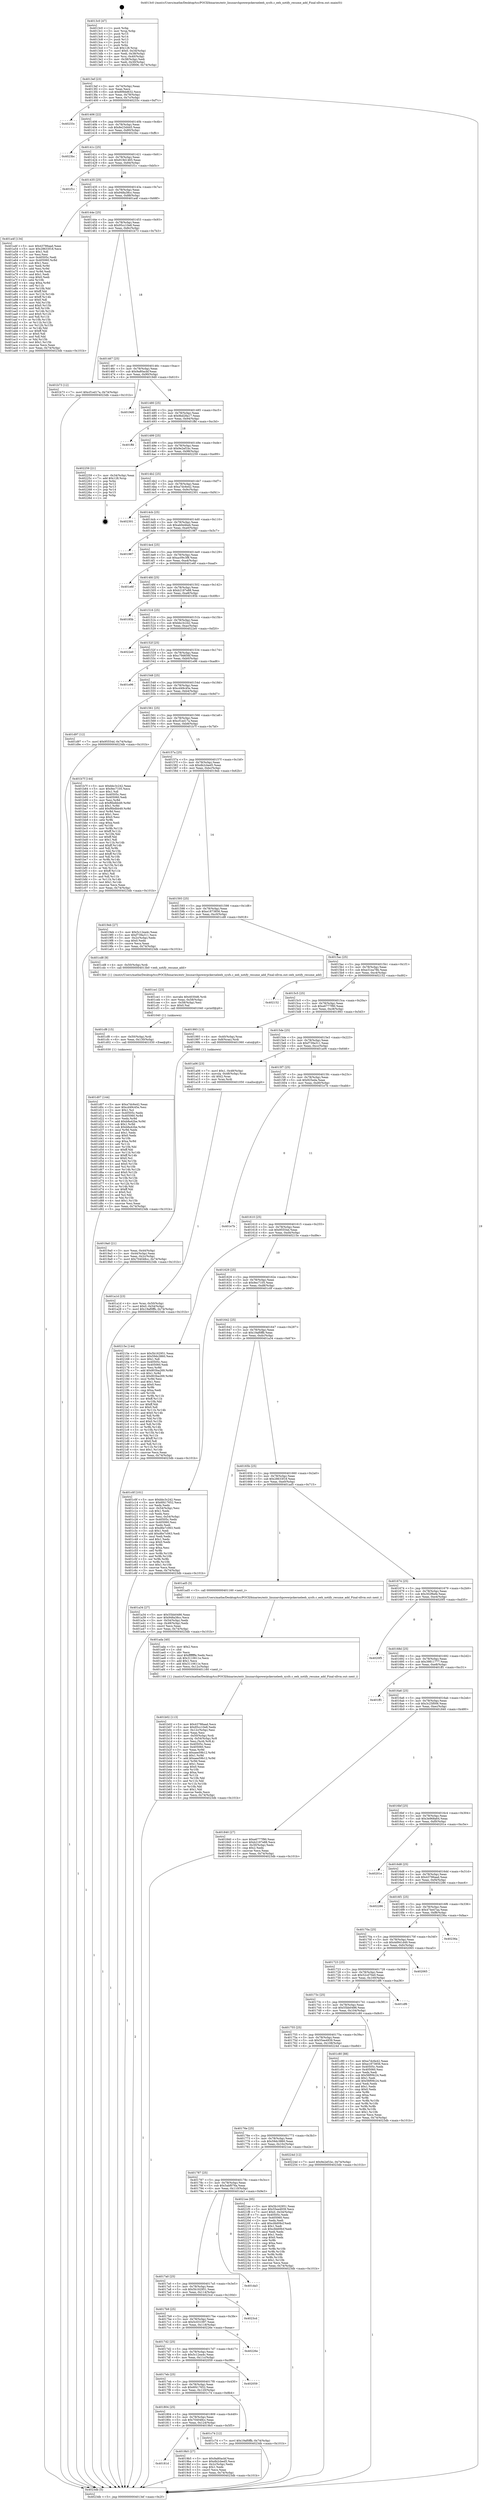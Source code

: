 digraph "0x4013c0" {
  label = "0x4013c0 (/mnt/c/Users/mathe/Desktop/tcc/POCII/binaries/extr_linuxarchpowerpckerneleeh_sysfs.c_eeh_notify_resume_add_Final-ollvm.out::main(0))"
  labelloc = "t"
  node[shape=record]

  Entry [label="",width=0.3,height=0.3,shape=circle,fillcolor=black,style=filled]
  "0x4013ef" [label="{
     0x4013ef [23]\l
     | [instrs]\l
     &nbsp;&nbsp;0x4013ef \<+3\>: mov -0x74(%rbp),%eax\l
     &nbsp;&nbsp;0x4013f2 \<+2\>: mov %eax,%ecx\l
     &nbsp;&nbsp;0x4013f4 \<+6\>: sub $0x899dd632,%ecx\l
     &nbsp;&nbsp;0x4013fa \<+3\>: mov %eax,-0x78(%rbp)\l
     &nbsp;&nbsp;0x4013fd \<+3\>: mov %ecx,-0x7c(%rbp)\l
     &nbsp;&nbsp;0x401400 \<+6\>: je 000000000040233c \<main+0xf7c\>\l
  }"]
  "0x40233c" [label="{
     0x40233c\l
  }", style=dashed]
  "0x401406" [label="{
     0x401406 [22]\l
     | [instrs]\l
     &nbsp;&nbsp;0x401406 \<+5\>: jmp 000000000040140b \<main+0x4b\>\l
     &nbsp;&nbsp;0x40140b \<+3\>: mov -0x78(%rbp),%eax\l
     &nbsp;&nbsp;0x40140e \<+5\>: sub $0x8e23d445,%eax\l
     &nbsp;&nbsp;0x401413 \<+3\>: mov %eax,-0x80(%rbp)\l
     &nbsp;&nbsp;0x401416 \<+6\>: je 00000000004023bc \<main+0xffc\>\l
  }"]
  Exit [label="",width=0.3,height=0.3,shape=circle,fillcolor=black,style=filled,peripheries=2]
  "0x4023bc" [label="{
     0x4023bc\l
  }", style=dashed]
  "0x40141c" [label="{
     0x40141c [25]\l
     | [instrs]\l
     &nbsp;&nbsp;0x40141c \<+5\>: jmp 0000000000401421 \<main+0x61\>\l
     &nbsp;&nbsp;0x401421 \<+3\>: mov -0x78(%rbp),%eax\l
     &nbsp;&nbsp;0x401424 \<+5\>: sub $0x919d1465,%eax\l
     &nbsp;&nbsp;0x401429 \<+6\>: mov %eax,-0x84(%rbp)\l
     &nbsp;&nbsp;0x40142f \<+6\>: je 0000000000401f1c \<main+0xb5c\>\l
  }"]
  "0x401d07" [label="{
     0x401d07 [144]\l
     | [instrs]\l
     &nbsp;&nbsp;0x401d07 \<+5\>: mov $0xa7dc6e42,%eax\l
     &nbsp;&nbsp;0x401d0c \<+5\>: mov $0xcd49c45e,%esi\l
     &nbsp;&nbsp;0x401d11 \<+2\>: mov $0x1,%cl\l
     &nbsp;&nbsp;0x401d13 \<+7\>: mov 0x40505c,%edx\l
     &nbsp;&nbsp;0x401d1a \<+8\>: mov 0x405060,%r8d\l
     &nbsp;&nbsp;0x401d22 \<+3\>: mov %edx,%r9d\l
     &nbsp;&nbsp;0x401d25 \<+7\>: add $0xb8a42be,%r9d\l
     &nbsp;&nbsp;0x401d2c \<+4\>: sub $0x1,%r9d\l
     &nbsp;&nbsp;0x401d30 \<+7\>: sub $0xb8a42be,%r9d\l
     &nbsp;&nbsp;0x401d37 \<+4\>: imul %r9d,%edx\l
     &nbsp;&nbsp;0x401d3b \<+3\>: and $0x1,%edx\l
     &nbsp;&nbsp;0x401d3e \<+3\>: cmp $0x0,%edx\l
     &nbsp;&nbsp;0x401d41 \<+4\>: sete %r10b\l
     &nbsp;&nbsp;0x401d45 \<+4\>: cmp $0xa,%r8d\l
     &nbsp;&nbsp;0x401d49 \<+4\>: setl %r11b\l
     &nbsp;&nbsp;0x401d4d \<+3\>: mov %r10b,%bl\l
     &nbsp;&nbsp;0x401d50 \<+3\>: xor $0xff,%bl\l
     &nbsp;&nbsp;0x401d53 \<+3\>: mov %r11b,%r14b\l
     &nbsp;&nbsp;0x401d56 \<+4\>: xor $0xff,%r14b\l
     &nbsp;&nbsp;0x401d5a \<+3\>: xor $0x0,%cl\l
     &nbsp;&nbsp;0x401d5d \<+3\>: mov %bl,%r15b\l
     &nbsp;&nbsp;0x401d60 \<+4\>: and $0x0,%r15b\l
     &nbsp;&nbsp;0x401d64 \<+3\>: and %cl,%r10b\l
     &nbsp;&nbsp;0x401d67 \<+3\>: mov %r14b,%r12b\l
     &nbsp;&nbsp;0x401d6a \<+4\>: and $0x0,%r12b\l
     &nbsp;&nbsp;0x401d6e \<+3\>: and %cl,%r11b\l
     &nbsp;&nbsp;0x401d71 \<+3\>: or %r10b,%r15b\l
     &nbsp;&nbsp;0x401d74 \<+3\>: or %r11b,%r12b\l
     &nbsp;&nbsp;0x401d77 \<+3\>: xor %r12b,%r15b\l
     &nbsp;&nbsp;0x401d7a \<+3\>: or %r14b,%bl\l
     &nbsp;&nbsp;0x401d7d \<+3\>: xor $0xff,%bl\l
     &nbsp;&nbsp;0x401d80 \<+3\>: or $0x0,%cl\l
     &nbsp;&nbsp;0x401d83 \<+2\>: and %cl,%bl\l
     &nbsp;&nbsp;0x401d85 \<+3\>: or %bl,%r15b\l
     &nbsp;&nbsp;0x401d88 \<+4\>: test $0x1,%r15b\l
     &nbsp;&nbsp;0x401d8c \<+3\>: cmovne %esi,%eax\l
     &nbsp;&nbsp;0x401d8f \<+3\>: mov %eax,-0x74(%rbp)\l
     &nbsp;&nbsp;0x401d92 \<+5\>: jmp 00000000004023db \<main+0x101b\>\l
  }"]
  "0x401f1c" [label="{
     0x401f1c\l
  }", style=dashed]
  "0x401435" [label="{
     0x401435 [25]\l
     | [instrs]\l
     &nbsp;&nbsp;0x401435 \<+5\>: jmp 000000000040143a \<main+0x7a\>\l
     &nbsp;&nbsp;0x40143a \<+3\>: mov -0x78(%rbp),%eax\l
     &nbsp;&nbsp;0x40143d \<+5\>: sub $0x948a38cc,%eax\l
     &nbsp;&nbsp;0x401442 \<+6\>: mov %eax,-0x88(%rbp)\l
     &nbsp;&nbsp;0x401448 \<+6\>: je 0000000000401a4f \<main+0x68f\>\l
  }"]
  "0x401cf8" [label="{
     0x401cf8 [15]\l
     | [instrs]\l
     &nbsp;&nbsp;0x401cf8 \<+4\>: mov -0x50(%rbp),%rdi\l
     &nbsp;&nbsp;0x401cfc \<+6\>: mov %eax,-0x130(%rbp)\l
     &nbsp;&nbsp;0x401d02 \<+5\>: call 0000000000401030 \<free@plt\>\l
     | [calls]\l
     &nbsp;&nbsp;0x401030 \{1\} (unknown)\l
  }"]
  "0x401a4f" [label="{
     0x401a4f [134]\l
     | [instrs]\l
     &nbsp;&nbsp;0x401a4f \<+5\>: mov $0x43786aad,%eax\l
     &nbsp;&nbsp;0x401a54 \<+5\>: mov $0x28633f18,%ecx\l
     &nbsp;&nbsp;0x401a59 \<+2\>: mov $0x1,%dl\l
     &nbsp;&nbsp;0x401a5b \<+2\>: xor %esi,%esi\l
     &nbsp;&nbsp;0x401a5d \<+7\>: mov 0x40505c,%edi\l
     &nbsp;&nbsp;0x401a64 \<+8\>: mov 0x405060,%r8d\l
     &nbsp;&nbsp;0x401a6c \<+3\>: sub $0x1,%esi\l
     &nbsp;&nbsp;0x401a6f \<+3\>: mov %edi,%r9d\l
     &nbsp;&nbsp;0x401a72 \<+3\>: add %esi,%r9d\l
     &nbsp;&nbsp;0x401a75 \<+4\>: imul %r9d,%edi\l
     &nbsp;&nbsp;0x401a79 \<+3\>: and $0x1,%edi\l
     &nbsp;&nbsp;0x401a7c \<+3\>: cmp $0x0,%edi\l
     &nbsp;&nbsp;0x401a7f \<+4\>: sete %r10b\l
     &nbsp;&nbsp;0x401a83 \<+4\>: cmp $0xa,%r8d\l
     &nbsp;&nbsp;0x401a87 \<+4\>: setl %r11b\l
     &nbsp;&nbsp;0x401a8b \<+3\>: mov %r10b,%bl\l
     &nbsp;&nbsp;0x401a8e \<+3\>: xor $0xff,%bl\l
     &nbsp;&nbsp;0x401a91 \<+3\>: mov %r11b,%r14b\l
     &nbsp;&nbsp;0x401a94 \<+4\>: xor $0xff,%r14b\l
     &nbsp;&nbsp;0x401a98 \<+3\>: xor $0x0,%dl\l
     &nbsp;&nbsp;0x401a9b \<+3\>: mov %bl,%r15b\l
     &nbsp;&nbsp;0x401a9e \<+4\>: and $0x0,%r15b\l
     &nbsp;&nbsp;0x401aa2 \<+3\>: and %dl,%r10b\l
     &nbsp;&nbsp;0x401aa5 \<+3\>: mov %r14b,%r12b\l
     &nbsp;&nbsp;0x401aa8 \<+4\>: and $0x0,%r12b\l
     &nbsp;&nbsp;0x401aac \<+3\>: and %dl,%r11b\l
     &nbsp;&nbsp;0x401aaf \<+3\>: or %r10b,%r15b\l
     &nbsp;&nbsp;0x401ab2 \<+3\>: or %r11b,%r12b\l
     &nbsp;&nbsp;0x401ab5 \<+3\>: xor %r12b,%r15b\l
     &nbsp;&nbsp;0x401ab8 \<+3\>: or %r14b,%bl\l
     &nbsp;&nbsp;0x401abb \<+3\>: xor $0xff,%bl\l
     &nbsp;&nbsp;0x401abe \<+3\>: or $0x0,%dl\l
     &nbsp;&nbsp;0x401ac1 \<+2\>: and %dl,%bl\l
     &nbsp;&nbsp;0x401ac3 \<+3\>: or %bl,%r15b\l
     &nbsp;&nbsp;0x401ac6 \<+4\>: test $0x1,%r15b\l
     &nbsp;&nbsp;0x401aca \<+3\>: cmovne %ecx,%eax\l
     &nbsp;&nbsp;0x401acd \<+3\>: mov %eax,-0x74(%rbp)\l
     &nbsp;&nbsp;0x401ad0 \<+5\>: jmp 00000000004023db \<main+0x101b\>\l
  }"]
  "0x40144e" [label="{
     0x40144e [25]\l
     | [instrs]\l
     &nbsp;&nbsp;0x40144e \<+5\>: jmp 0000000000401453 \<main+0x93\>\l
     &nbsp;&nbsp;0x401453 \<+3\>: mov -0x78(%rbp),%eax\l
     &nbsp;&nbsp;0x401456 \<+5\>: sub $0x95cc10e8,%eax\l
     &nbsp;&nbsp;0x40145b \<+6\>: mov %eax,-0x8c(%rbp)\l
     &nbsp;&nbsp;0x401461 \<+6\>: je 0000000000401b73 \<main+0x7b3\>\l
  }"]
  "0x401ce1" [label="{
     0x401ce1 [23]\l
     | [instrs]\l
     &nbsp;&nbsp;0x401ce1 \<+10\>: movabs $0x4030d6,%rdi\l
     &nbsp;&nbsp;0x401ceb \<+3\>: mov %eax,-0x58(%rbp)\l
     &nbsp;&nbsp;0x401cee \<+3\>: mov -0x58(%rbp),%esi\l
     &nbsp;&nbsp;0x401cf1 \<+2\>: mov $0x0,%al\l
     &nbsp;&nbsp;0x401cf3 \<+5\>: call 0000000000401040 \<printf@plt\>\l
     | [calls]\l
     &nbsp;&nbsp;0x401040 \{1\} (unknown)\l
  }"]
  "0x401b73" [label="{
     0x401b73 [12]\l
     | [instrs]\l
     &nbsp;&nbsp;0x401b73 \<+7\>: movl $0xcf1ed17a,-0x74(%rbp)\l
     &nbsp;&nbsp;0x401b7a \<+5\>: jmp 00000000004023db \<main+0x101b\>\l
  }"]
  "0x401467" [label="{
     0x401467 [25]\l
     | [instrs]\l
     &nbsp;&nbsp;0x401467 \<+5\>: jmp 000000000040146c \<main+0xac\>\l
     &nbsp;&nbsp;0x40146c \<+3\>: mov -0x78(%rbp),%eax\l
     &nbsp;&nbsp;0x40146f \<+5\>: sub $0x9a80acbf,%eax\l
     &nbsp;&nbsp;0x401474 \<+6\>: mov %eax,-0x90(%rbp)\l
     &nbsp;&nbsp;0x40147a \<+6\>: je 00000000004019d0 \<main+0x610\>\l
  }"]
  "0x401b02" [label="{
     0x401b02 [113]\l
     | [instrs]\l
     &nbsp;&nbsp;0x401b02 \<+5\>: mov $0x43786aad,%ecx\l
     &nbsp;&nbsp;0x401b07 \<+5\>: mov $0x95cc10e8,%edx\l
     &nbsp;&nbsp;0x401b0c \<+6\>: mov -0x12c(%rbp),%esi\l
     &nbsp;&nbsp;0x401b12 \<+3\>: imul %eax,%esi\l
     &nbsp;&nbsp;0x401b15 \<+4\>: mov -0x50(%rbp),%rdi\l
     &nbsp;&nbsp;0x401b19 \<+4\>: movslq -0x54(%rbp),%r8\l
     &nbsp;&nbsp;0x401b1d \<+4\>: mov %esi,(%rdi,%r8,4)\l
     &nbsp;&nbsp;0x401b21 \<+7\>: mov 0x40505c,%eax\l
     &nbsp;&nbsp;0x401b28 \<+7\>: mov 0x405060,%esi\l
     &nbsp;&nbsp;0x401b2f \<+3\>: mov %eax,%r9d\l
     &nbsp;&nbsp;0x401b32 \<+7\>: sub $0xaee59b12,%r9d\l
     &nbsp;&nbsp;0x401b39 \<+4\>: sub $0x1,%r9d\l
     &nbsp;&nbsp;0x401b3d \<+7\>: add $0xaee59b12,%r9d\l
     &nbsp;&nbsp;0x401b44 \<+4\>: imul %r9d,%eax\l
     &nbsp;&nbsp;0x401b48 \<+3\>: and $0x1,%eax\l
     &nbsp;&nbsp;0x401b4b \<+3\>: cmp $0x0,%eax\l
     &nbsp;&nbsp;0x401b4e \<+4\>: sete %r10b\l
     &nbsp;&nbsp;0x401b52 \<+3\>: cmp $0xa,%esi\l
     &nbsp;&nbsp;0x401b55 \<+4\>: setl %r11b\l
     &nbsp;&nbsp;0x401b59 \<+3\>: mov %r10b,%bl\l
     &nbsp;&nbsp;0x401b5c \<+3\>: and %r11b,%bl\l
     &nbsp;&nbsp;0x401b5f \<+3\>: xor %r11b,%r10b\l
     &nbsp;&nbsp;0x401b62 \<+3\>: or %r10b,%bl\l
     &nbsp;&nbsp;0x401b65 \<+3\>: test $0x1,%bl\l
     &nbsp;&nbsp;0x401b68 \<+3\>: cmovne %edx,%ecx\l
     &nbsp;&nbsp;0x401b6b \<+3\>: mov %ecx,-0x74(%rbp)\l
     &nbsp;&nbsp;0x401b6e \<+5\>: jmp 00000000004023db \<main+0x101b\>\l
  }"]
  "0x4019d0" [label="{
     0x4019d0\l
  }", style=dashed]
  "0x401480" [label="{
     0x401480 [25]\l
     | [instrs]\l
     &nbsp;&nbsp;0x401480 \<+5\>: jmp 0000000000401485 \<main+0xc5\>\l
     &nbsp;&nbsp;0x401485 \<+3\>: mov -0x78(%rbp),%eax\l
     &nbsp;&nbsp;0x401488 \<+5\>: sub $0x9bd28a17,%eax\l
     &nbsp;&nbsp;0x40148d \<+6\>: mov %eax,-0x94(%rbp)\l
     &nbsp;&nbsp;0x401493 \<+6\>: je 0000000000401ffd \<main+0xc3d\>\l
  }"]
  "0x401ada" [label="{
     0x401ada [40]\l
     | [instrs]\l
     &nbsp;&nbsp;0x401ada \<+5\>: mov $0x2,%ecx\l
     &nbsp;&nbsp;0x401adf \<+1\>: cltd\l
     &nbsp;&nbsp;0x401ae0 \<+2\>: idiv %ecx\l
     &nbsp;&nbsp;0x401ae2 \<+6\>: imul $0xfffffffe,%edx,%ecx\l
     &nbsp;&nbsp;0x401ae8 \<+6\>: sub $0x3110611e,%ecx\l
     &nbsp;&nbsp;0x401aee \<+3\>: add $0x1,%ecx\l
     &nbsp;&nbsp;0x401af1 \<+6\>: add $0x3110611e,%ecx\l
     &nbsp;&nbsp;0x401af7 \<+6\>: mov %ecx,-0x12c(%rbp)\l
     &nbsp;&nbsp;0x401afd \<+5\>: call 0000000000401160 \<next_i\>\l
     | [calls]\l
     &nbsp;&nbsp;0x401160 \{1\} (/mnt/c/Users/mathe/Desktop/tcc/POCII/binaries/extr_linuxarchpowerpckerneleeh_sysfs.c_eeh_notify_resume_add_Final-ollvm.out::next_i)\l
  }"]
  "0x401ffd" [label="{
     0x401ffd\l
  }", style=dashed]
  "0x401499" [label="{
     0x401499 [25]\l
     | [instrs]\l
     &nbsp;&nbsp;0x401499 \<+5\>: jmp 000000000040149e \<main+0xde\>\l
     &nbsp;&nbsp;0x40149e \<+3\>: mov -0x78(%rbp),%eax\l
     &nbsp;&nbsp;0x4014a1 \<+5\>: sub $0x9e2ef1bc,%eax\l
     &nbsp;&nbsp;0x4014a6 \<+6\>: mov %eax,-0x98(%rbp)\l
     &nbsp;&nbsp;0x4014ac \<+6\>: je 0000000000402259 \<main+0xe99\>\l
  }"]
  "0x401a1d" [label="{
     0x401a1d [23]\l
     | [instrs]\l
     &nbsp;&nbsp;0x401a1d \<+4\>: mov %rax,-0x50(%rbp)\l
     &nbsp;&nbsp;0x401a21 \<+7\>: movl $0x0,-0x54(%rbp)\l
     &nbsp;&nbsp;0x401a28 \<+7\>: movl $0x19af0ffb,-0x74(%rbp)\l
     &nbsp;&nbsp;0x401a2f \<+5\>: jmp 00000000004023db \<main+0x101b\>\l
  }"]
  "0x402259" [label="{
     0x402259 [21]\l
     | [instrs]\l
     &nbsp;&nbsp;0x402259 \<+3\>: mov -0x34(%rbp),%eax\l
     &nbsp;&nbsp;0x40225c \<+7\>: add $0x128,%rsp\l
     &nbsp;&nbsp;0x402263 \<+1\>: pop %rbx\l
     &nbsp;&nbsp;0x402264 \<+2\>: pop %r12\l
     &nbsp;&nbsp;0x402266 \<+2\>: pop %r13\l
     &nbsp;&nbsp;0x402268 \<+2\>: pop %r14\l
     &nbsp;&nbsp;0x40226a \<+2\>: pop %r15\l
     &nbsp;&nbsp;0x40226c \<+1\>: pop %rbp\l
     &nbsp;&nbsp;0x40226d \<+1\>: ret\l
  }"]
  "0x4014b2" [label="{
     0x4014b2 [25]\l
     | [instrs]\l
     &nbsp;&nbsp;0x4014b2 \<+5\>: jmp 00000000004014b7 \<main+0xf7\>\l
     &nbsp;&nbsp;0x4014b7 \<+3\>: mov -0x78(%rbp),%eax\l
     &nbsp;&nbsp;0x4014ba \<+5\>: sub $0xa7dc6e42,%eax\l
     &nbsp;&nbsp;0x4014bf \<+6\>: mov %eax,-0x9c(%rbp)\l
     &nbsp;&nbsp;0x4014c5 \<+6\>: je 0000000000402301 \<main+0xf41\>\l
  }"]
  "0x40181d" [label="{
     0x40181d\l
  }", style=dashed]
  "0x402301" [label="{
     0x402301\l
  }", style=dashed]
  "0x4014cb" [label="{
     0x4014cb [25]\l
     | [instrs]\l
     &nbsp;&nbsp;0x4014cb \<+5\>: jmp 00000000004014d0 \<main+0x110\>\l
     &nbsp;&nbsp;0x4014d0 \<+3\>: mov -0x78(%rbp),%eax\l
     &nbsp;&nbsp;0x4014d3 \<+5\>: sub $0xab0e4beb,%eax\l
     &nbsp;&nbsp;0x4014d8 \<+6\>: mov %eax,-0xa0(%rbp)\l
     &nbsp;&nbsp;0x4014de \<+6\>: je 0000000000401987 \<main+0x5c7\>\l
  }"]
  "0x4019b5" [label="{
     0x4019b5 [27]\l
     | [instrs]\l
     &nbsp;&nbsp;0x4019b5 \<+5\>: mov $0x9a80acbf,%eax\l
     &nbsp;&nbsp;0x4019ba \<+5\>: mov $0xdb2cbed5,%ecx\l
     &nbsp;&nbsp;0x4019bf \<+3\>: mov -0x2c(%rbp),%edx\l
     &nbsp;&nbsp;0x4019c2 \<+3\>: cmp $0x1,%edx\l
     &nbsp;&nbsp;0x4019c5 \<+3\>: cmovl %ecx,%eax\l
     &nbsp;&nbsp;0x4019c8 \<+3\>: mov %eax,-0x74(%rbp)\l
     &nbsp;&nbsp;0x4019cb \<+5\>: jmp 00000000004023db \<main+0x101b\>\l
  }"]
  "0x401987" [label="{
     0x401987\l
  }", style=dashed]
  "0x4014e4" [label="{
     0x4014e4 [25]\l
     | [instrs]\l
     &nbsp;&nbsp;0x4014e4 \<+5\>: jmp 00000000004014e9 \<main+0x129\>\l
     &nbsp;&nbsp;0x4014e9 \<+3\>: mov -0x78(%rbp),%eax\l
     &nbsp;&nbsp;0x4014ec \<+5\>: sub $0xac09c3f8,%eax\l
     &nbsp;&nbsp;0x4014f1 \<+6\>: mov %eax,-0xa4(%rbp)\l
     &nbsp;&nbsp;0x4014f7 \<+6\>: je 0000000000401e6f \<main+0xaaf\>\l
  }"]
  "0x401804" [label="{
     0x401804 [25]\l
     | [instrs]\l
     &nbsp;&nbsp;0x401804 \<+5\>: jmp 0000000000401809 \<main+0x449\>\l
     &nbsp;&nbsp;0x401809 \<+3\>: mov -0x78(%rbp),%eax\l
     &nbsp;&nbsp;0x40180c \<+5\>: sub $0x704048cc,%eax\l
     &nbsp;&nbsp;0x401811 \<+6\>: mov %eax,-0x124(%rbp)\l
     &nbsp;&nbsp;0x401817 \<+6\>: je 00000000004019b5 \<main+0x5f5\>\l
  }"]
  "0x401e6f" [label="{
     0x401e6f\l
  }", style=dashed]
  "0x4014fd" [label="{
     0x4014fd [25]\l
     | [instrs]\l
     &nbsp;&nbsp;0x4014fd \<+5\>: jmp 0000000000401502 \<main+0x142\>\l
     &nbsp;&nbsp;0x401502 \<+3\>: mov -0x78(%rbp),%eax\l
     &nbsp;&nbsp;0x401505 \<+5\>: sub $0xb2187e88,%eax\l
     &nbsp;&nbsp;0x40150a \<+6\>: mov %eax,-0xa8(%rbp)\l
     &nbsp;&nbsp;0x401510 \<+6\>: je 000000000040185b \<main+0x49b\>\l
  }"]
  "0x401c74" [label="{
     0x401c74 [12]\l
     | [instrs]\l
     &nbsp;&nbsp;0x401c74 \<+7\>: movl $0x19af0ffb,-0x74(%rbp)\l
     &nbsp;&nbsp;0x401c7b \<+5\>: jmp 00000000004023db \<main+0x101b\>\l
  }"]
  "0x40185b" [label="{
     0x40185b\l
  }", style=dashed]
  "0x401516" [label="{
     0x401516 [25]\l
     | [instrs]\l
     &nbsp;&nbsp;0x401516 \<+5\>: jmp 000000000040151b \<main+0x15b\>\l
     &nbsp;&nbsp;0x40151b \<+3\>: mov -0x78(%rbp),%eax\l
     &nbsp;&nbsp;0x40151e \<+5\>: sub $0xbbc3c242,%eax\l
     &nbsp;&nbsp;0x401523 \<+6\>: mov %eax,-0xac(%rbp)\l
     &nbsp;&nbsp;0x401529 \<+6\>: je 00000000004022e0 \<main+0xf20\>\l
  }"]
  "0x4017eb" [label="{
     0x4017eb [25]\l
     | [instrs]\l
     &nbsp;&nbsp;0x4017eb \<+5\>: jmp 00000000004017f0 \<main+0x430\>\l
     &nbsp;&nbsp;0x4017f0 \<+3\>: mov -0x78(%rbp),%eax\l
     &nbsp;&nbsp;0x4017f3 \<+5\>: sub $0x6f417652,%eax\l
     &nbsp;&nbsp;0x4017f8 \<+6\>: mov %eax,-0x120(%rbp)\l
     &nbsp;&nbsp;0x4017fe \<+6\>: je 0000000000401c74 \<main+0x8b4\>\l
  }"]
  "0x4022e0" [label="{
     0x4022e0\l
  }", style=dashed]
  "0x40152f" [label="{
     0x40152f [25]\l
     | [instrs]\l
     &nbsp;&nbsp;0x40152f \<+5\>: jmp 0000000000401534 \<main+0x174\>\l
     &nbsp;&nbsp;0x401534 \<+3\>: mov -0x78(%rbp),%eax\l
     &nbsp;&nbsp;0x401537 \<+5\>: sub $0xc79d656f,%eax\l
     &nbsp;&nbsp;0x40153c \<+6\>: mov %eax,-0xb0(%rbp)\l
     &nbsp;&nbsp;0x401542 \<+6\>: je 0000000000401e96 \<main+0xad6\>\l
  }"]
  "0x402059" [label="{
     0x402059\l
  }", style=dashed]
  "0x401e96" [label="{
     0x401e96\l
  }", style=dashed]
  "0x401548" [label="{
     0x401548 [25]\l
     | [instrs]\l
     &nbsp;&nbsp;0x401548 \<+5\>: jmp 000000000040154d \<main+0x18d\>\l
     &nbsp;&nbsp;0x40154d \<+3\>: mov -0x78(%rbp),%eax\l
     &nbsp;&nbsp;0x401550 \<+5\>: sub $0xcd49c45e,%eax\l
     &nbsp;&nbsp;0x401555 \<+6\>: mov %eax,-0xb4(%rbp)\l
     &nbsp;&nbsp;0x40155b \<+6\>: je 0000000000401d97 \<main+0x9d7\>\l
  }"]
  "0x4017d2" [label="{
     0x4017d2 [25]\l
     | [instrs]\l
     &nbsp;&nbsp;0x4017d2 \<+5\>: jmp 00000000004017d7 \<main+0x417\>\l
     &nbsp;&nbsp;0x4017d7 \<+3\>: mov -0x78(%rbp),%eax\l
     &nbsp;&nbsp;0x4017da \<+5\>: sub $0x5c12ea4c,%eax\l
     &nbsp;&nbsp;0x4017df \<+6\>: mov %eax,-0x11c(%rbp)\l
     &nbsp;&nbsp;0x4017e5 \<+6\>: je 0000000000402059 \<main+0xc99\>\l
  }"]
  "0x401d97" [label="{
     0x401d97 [12]\l
     | [instrs]\l
     &nbsp;&nbsp;0x401d97 \<+7\>: movl $0x95554d,-0x74(%rbp)\l
     &nbsp;&nbsp;0x401d9e \<+5\>: jmp 00000000004023db \<main+0x101b\>\l
  }"]
  "0x401561" [label="{
     0x401561 [25]\l
     | [instrs]\l
     &nbsp;&nbsp;0x401561 \<+5\>: jmp 0000000000401566 \<main+0x1a6\>\l
     &nbsp;&nbsp;0x401566 \<+3\>: mov -0x78(%rbp),%eax\l
     &nbsp;&nbsp;0x401569 \<+5\>: sub $0xcf1ed17a,%eax\l
     &nbsp;&nbsp;0x40156e \<+6\>: mov %eax,-0xb8(%rbp)\l
     &nbsp;&nbsp;0x401574 \<+6\>: je 0000000000401b7f \<main+0x7bf\>\l
  }"]
  "0x40226e" [label="{
     0x40226e\l
  }", style=dashed]
  "0x401b7f" [label="{
     0x401b7f [144]\l
     | [instrs]\l
     &nbsp;&nbsp;0x401b7f \<+5\>: mov $0xbbc3c242,%eax\l
     &nbsp;&nbsp;0x401b84 \<+5\>: mov $0x9ec7105,%ecx\l
     &nbsp;&nbsp;0x401b89 \<+2\>: mov $0x1,%dl\l
     &nbsp;&nbsp;0x401b8b \<+7\>: mov 0x40505c,%esi\l
     &nbsp;&nbsp;0x401b92 \<+7\>: mov 0x405060,%edi\l
     &nbsp;&nbsp;0x401b99 \<+3\>: mov %esi,%r8d\l
     &nbsp;&nbsp;0x401b9c \<+7\>: sub $0xf6bdbb49,%r8d\l
     &nbsp;&nbsp;0x401ba3 \<+4\>: sub $0x1,%r8d\l
     &nbsp;&nbsp;0x401ba7 \<+7\>: add $0xf6bdbb49,%r8d\l
     &nbsp;&nbsp;0x401bae \<+4\>: imul %r8d,%esi\l
     &nbsp;&nbsp;0x401bb2 \<+3\>: and $0x1,%esi\l
     &nbsp;&nbsp;0x401bb5 \<+3\>: cmp $0x0,%esi\l
     &nbsp;&nbsp;0x401bb8 \<+4\>: sete %r9b\l
     &nbsp;&nbsp;0x401bbc \<+3\>: cmp $0xa,%edi\l
     &nbsp;&nbsp;0x401bbf \<+4\>: setl %r10b\l
     &nbsp;&nbsp;0x401bc3 \<+3\>: mov %r9b,%r11b\l
     &nbsp;&nbsp;0x401bc6 \<+4\>: xor $0xff,%r11b\l
     &nbsp;&nbsp;0x401bca \<+3\>: mov %r10b,%bl\l
     &nbsp;&nbsp;0x401bcd \<+3\>: xor $0xff,%bl\l
     &nbsp;&nbsp;0x401bd0 \<+3\>: xor $0x1,%dl\l
     &nbsp;&nbsp;0x401bd3 \<+3\>: mov %r11b,%r14b\l
     &nbsp;&nbsp;0x401bd6 \<+4\>: and $0xff,%r14b\l
     &nbsp;&nbsp;0x401bda \<+3\>: and %dl,%r9b\l
     &nbsp;&nbsp;0x401bdd \<+3\>: mov %bl,%r15b\l
     &nbsp;&nbsp;0x401be0 \<+4\>: and $0xff,%r15b\l
     &nbsp;&nbsp;0x401be4 \<+3\>: and %dl,%r10b\l
     &nbsp;&nbsp;0x401be7 \<+3\>: or %r9b,%r14b\l
     &nbsp;&nbsp;0x401bea \<+3\>: or %r10b,%r15b\l
     &nbsp;&nbsp;0x401bed \<+3\>: xor %r15b,%r14b\l
     &nbsp;&nbsp;0x401bf0 \<+3\>: or %bl,%r11b\l
     &nbsp;&nbsp;0x401bf3 \<+4\>: xor $0xff,%r11b\l
     &nbsp;&nbsp;0x401bf7 \<+3\>: or $0x1,%dl\l
     &nbsp;&nbsp;0x401bfa \<+3\>: and %dl,%r11b\l
     &nbsp;&nbsp;0x401bfd \<+3\>: or %r11b,%r14b\l
     &nbsp;&nbsp;0x401c00 \<+4\>: test $0x1,%r14b\l
     &nbsp;&nbsp;0x401c04 \<+3\>: cmovne %ecx,%eax\l
     &nbsp;&nbsp;0x401c07 \<+3\>: mov %eax,-0x74(%rbp)\l
     &nbsp;&nbsp;0x401c0a \<+5\>: jmp 00000000004023db \<main+0x101b\>\l
  }"]
  "0x40157a" [label="{
     0x40157a [25]\l
     | [instrs]\l
     &nbsp;&nbsp;0x40157a \<+5\>: jmp 000000000040157f \<main+0x1bf\>\l
     &nbsp;&nbsp;0x40157f \<+3\>: mov -0x78(%rbp),%eax\l
     &nbsp;&nbsp;0x401582 \<+5\>: sub $0xdb2cbed5,%eax\l
     &nbsp;&nbsp;0x401587 \<+6\>: mov %eax,-0xbc(%rbp)\l
     &nbsp;&nbsp;0x40158d \<+6\>: je 00000000004019eb \<main+0x62b\>\l
  }"]
  "0x4017b9" [label="{
     0x4017b9 [25]\l
     | [instrs]\l
     &nbsp;&nbsp;0x4017b9 \<+5\>: jmp 00000000004017be \<main+0x3fe\>\l
     &nbsp;&nbsp;0x4017be \<+3\>: mov -0x78(%rbp),%eax\l
     &nbsp;&nbsp;0x4017c1 \<+5\>: sub $0x5c031097,%eax\l
     &nbsp;&nbsp;0x4017c6 \<+6\>: mov %eax,-0x118(%rbp)\l
     &nbsp;&nbsp;0x4017cc \<+6\>: je 000000000040226e \<main+0xeae\>\l
  }"]
  "0x4019eb" [label="{
     0x4019eb [27]\l
     | [instrs]\l
     &nbsp;&nbsp;0x4019eb \<+5\>: mov $0x5c12ea4c,%eax\l
     &nbsp;&nbsp;0x4019f0 \<+5\>: mov $0xf739a311,%ecx\l
     &nbsp;&nbsp;0x4019f5 \<+3\>: mov -0x2c(%rbp),%edx\l
     &nbsp;&nbsp;0x4019f8 \<+3\>: cmp $0x0,%edx\l
     &nbsp;&nbsp;0x4019fb \<+3\>: cmove %ecx,%eax\l
     &nbsp;&nbsp;0x4019fe \<+3\>: mov %eax,-0x74(%rbp)\l
     &nbsp;&nbsp;0x401a01 \<+5\>: jmp 00000000004023db \<main+0x101b\>\l
  }"]
  "0x401593" [label="{
     0x401593 [25]\l
     | [instrs]\l
     &nbsp;&nbsp;0x401593 \<+5\>: jmp 0000000000401598 \<main+0x1d8\>\l
     &nbsp;&nbsp;0x401598 \<+3\>: mov -0x78(%rbp),%eax\l
     &nbsp;&nbsp;0x40159b \<+5\>: sub $0xe1873856,%eax\l
     &nbsp;&nbsp;0x4015a0 \<+6\>: mov %eax,-0xc0(%rbp)\l
     &nbsp;&nbsp;0x4015a6 \<+6\>: je 0000000000401cd8 \<main+0x918\>\l
  }"]
  "0x4023cd" [label="{
     0x4023cd\l
  }", style=dashed]
  "0x401cd8" [label="{
     0x401cd8 [9]\l
     | [instrs]\l
     &nbsp;&nbsp;0x401cd8 \<+4\>: mov -0x50(%rbp),%rdi\l
     &nbsp;&nbsp;0x401cdc \<+5\>: call 00000000004013b0 \<eeh_notify_resume_add\>\l
     | [calls]\l
     &nbsp;&nbsp;0x4013b0 \{1\} (/mnt/c/Users/mathe/Desktop/tcc/POCII/binaries/extr_linuxarchpowerpckerneleeh_sysfs.c_eeh_notify_resume_add_Final-ollvm.out::eeh_notify_resume_add)\l
  }"]
  "0x4015ac" [label="{
     0x4015ac [25]\l
     | [instrs]\l
     &nbsp;&nbsp;0x4015ac \<+5\>: jmp 00000000004015b1 \<main+0x1f1\>\l
     &nbsp;&nbsp;0x4015b1 \<+3\>: mov -0x78(%rbp),%eax\l
     &nbsp;&nbsp;0x4015b4 \<+5\>: sub $0xe31ea78b,%eax\l
     &nbsp;&nbsp;0x4015b9 \<+6\>: mov %eax,-0xc4(%rbp)\l
     &nbsp;&nbsp;0x4015bf \<+6\>: je 0000000000402152 \<main+0xd92\>\l
  }"]
  "0x4017a0" [label="{
     0x4017a0 [25]\l
     | [instrs]\l
     &nbsp;&nbsp;0x4017a0 \<+5\>: jmp 00000000004017a5 \<main+0x3e5\>\l
     &nbsp;&nbsp;0x4017a5 \<+3\>: mov -0x78(%rbp),%eax\l
     &nbsp;&nbsp;0x4017a8 \<+5\>: sub $0x5b162951,%eax\l
     &nbsp;&nbsp;0x4017ad \<+6\>: mov %eax,-0x114(%rbp)\l
     &nbsp;&nbsp;0x4017b3 \<+6\>: je 00000000004023cd \<main+0x100d\>\l
  }"]
  "0x402152" [label="{
     0x402152\l
  }", style=dashed]
  "0x4015c5" [label="{
     0x4015c5 [25]\l
     | [instrs]\l
     &nbsp;&nbsp;0x4015c5 \<+5\>: jmp 00000000004015ca \<main+0x20a\>\l
     &nbsp;&nbsp;0x4015ca \<+3\>: mov -0x78(%rbp),%eax\l
     &nbsp;&nbsp;0x4015cd \<+5\>: sub $0xe6777f90,%eax\l
     &nbsp;&nbsp;0x4015d2 \<+6\>: mov %eax,-0xc8(%rbp)\l
     &nbsp;&nbsp;0x4015d8 \<+6\>: je 0000000000401993 \<main+0x5d3\>\l
  }"]
  "0x401da3" [label="{
     0x401da3\l
  }", style=dashed]
  "0x401993" [label="{
     0x401993 [13]\l
     | [instrs]\l
     &nbsp;&nbsp;0x401993 \<+4\>: mov -0x40(%rbp),%rax\l
     &nbsp;&nbsp;0x401997 \<+4\>: mov 0x8(%rax),%rdi\l
     &nbsp;&nbsp;0x40199b \<+5\>: call 0000000000401060 \<atoi@plt\>\l
     | [calls]\l
     &nbsp;&nbsp;0x401060 \{1\} (unknown)\l
  }"]
  "0x4015de" [label="{
     0x4015de [25]\l
     | [instrs]\l
     &nbsp;&nbsp;0x4015de \<+5\>: jmp 00000000004015e3 \<main+0x223\>\l
     &nbsp;&nbsp;0x4015e3 \<+3\>: mov -0x78(%rbp),%eax\l
     &nbsp;&nbsp;0x4015e6 \<+5\>: sub $0xf739a311,%eax\l
     &nbsp;&nbsp;0x4015eb \<+6\>: mov %eax,-0xcc(%rbp)\l
     &nbsp;&nbsp;0x4015f1 \<+6\>: je 0000000000401a06 \<main+0x646\>\l
  }"]
  "0x401787" [label="{
     0x401787 [25]\l
     | [instrs]\l
     &nbsp;&nbsp;0x401787 \<+5\>: jmp 000000000040178c \<main+0x3cc\>\l
     &nbsp;&nbsp;0x40178c \<+3\>: mov -0x78(%rbp),%eax\l
     &nbsp;&nbsp;0x40178f \<+5\>: sub $0x5abf076a,%eax\l
     &nbsp;&nbsp;0x401794 \<+6\>: mov %eax,-0x110(%rbp)\l
     &nbsp;&nbsp;0x40179a \<+6\>: je 0000000000401da3 \<main+0x9e3\>\l
  }"]
  "0x401a06" [label="{
     0x401a06 [23]\l
     | [instrs]\l
     &nbsp;&nbsp;0x401a06 \<+7\>: movl $0x1,-0x48(%rbp)\l
     &nbsp;&nbsp;0x401a0d \<+4\>: movslq -0x48(%rbp),%rax\l
     &nbsp;&nbsp;0x401a11 \<+4\>: shl $0x2,%rax\l
     &nbsp;&nbsp;0x401a15 \<+3\>: mov %rax,%rdi\l
     &nbsp;&nbsp;0x401a18 \<+5\>: call 0000000000401050 \<malloc@plt\>\l
     | [calls]\l
     &nbsp;&nbsp;0x401050 \{1\} (unknown)\l
  }"]
  "0x4015f7" [label="{
     0x4015f7 [25]\l
     | [instrs]\l
     &nbsp;&nbsp;0x4015f7 \<+5\>: jmp 00000000004015fc \<main+0x23c\>\l
     &nbsp;&nbsp;0x4015fc \<+3\>: mov -0x78(%rbp),%eax\l
     &nbsp;&nbsp;0x4015ff \<+5\>: sub $0x925eda,%eax\l
     &nbsp;&nbsp;0x401604 \<+6\>: mov %eax,-0xd0(%rbp)\l
     &nbsp;&nbsp;0x40160a \<+6\>: je 0000000000401e7b \<main+0xabb\>\l
  }"]
  "0x4021ee" [label="{
     0x4021ee [95]\l
     | [instrs]\l
     &nbsp;&nbsp;0x4021ee \<+5\>: mov $0x5b162951,%eax\l
     &nbsp;&nbsp;0x4021f3 \<+5\>: mov $0x55ee4939,%ecx\l
     &nbsp;&nbsp;0x4021f8 \<+7\>: movl $0x0,-0x34(%rbp)\l
     &nbsp;&nbsp;0x4021ff \<+7\>: mov 0x40505c,%edx\l
     &nbsp;&nbsp;0x402206 \<+7\>: mov 0x405060,%esi\l
     &nbsp;&nbsp;0x40220d \<+2\>: mov %edx,%edi\l
     &nbsp;&nbsp;0x40220f \<+6\>: add $0xcfdd09cf,%edi\l
     &nbsp;&nbsp;0x402215 \<+3\>: sub $0x1,%edi\l
     &nbsp;&nbsp;0x402218 \<+6\>: sub $0xcfdd09cf,%edi\l
     &nbsp;&nbsp;0x40221e \<+3\>: imul %edi,%edx\l
     &nbsp;&nbsp;0x402221 \<+3\>: and $0x1,%edx\l
     &nbsp;&nbsp;0x402224 \<+3\>: cmp $0x0,%edx\l
     &nbsp;&nbsp;0x402227 \<+4\>: sete %r8b\l
     &nbsp;&nbsp;0x40222b \<+3\>: cmp $0xa,%esi\l
     &nbsp;&nbsp;0x40222e \<+4\>: setl %r9b\l
     &nbsp;&nbsp;0x402232 \<+3\>: mov %r8b,%r10b\l
     &nbsp;&nbsp;0x402235 \<+3\>: and %r9b,%r10b\l
     &nbsp;&nbsp;0x402238 \<+3\>: xor %r9b,%r8b\l
     &nbsp;&nbsp;0x40223b \<+3\>: or %r8b,%r10b\l
     &nbsp;&nbsp;0x40223e \<+4\>: test $0x1,%r10b\l
     &nbsp;&nbsp;0x402242 \<+3\>: cmovne %ecx,%eax\l
     &nbsp;&nbsp;0x402245 \<+3\>: mov %eax,-0x74(%rbp)\l
     &nbsp;&nbsp;0x402248 \<+5\>: jmp 00000000004023db \<main+0x101b\>\l
  }"]
  "0x401e7b" [label="{
     0x401e7b\l
  }", style=dashed]
  "0x401610" [label="{
     0x401610 [25]\l
     | [instrs]\l
     &nbsp;&nbsp;0x401610 \<+5\>: jmp 0000000000401615 \<main+0x255\>\l
     &nbsp;&nbsp;0x401615 \<+3\>: mov -0x78(%rbp),%eax\l
     &nbsp;&nbsp;0x401618 \<+5\>: sub $0x95554d,%eax\l
     &nbsp;&nbsp;0x40161d \<+6\>: mov %eax,-0xd4(%rbp)\l
     &nbsp;&nbsp;0x401623 \<+6\>: je 000000000040215e \<main+0xd9e\>\l
  }"]
  "0x40176e" [label="{
     0x40176e [25]\l
     | [instrs]\l
     &nbsp;&nbsp;0x40176e \<+5\>: jmp 0000000000401773 \<main+0x3b3\>\l
     &nbsp;&nbsp;0x401773 \<+3\>: mov -0x78(%rbp),%eax\l
     &nbsp;&nbsp;0x401776 \<+5\>: sub $0x59dc3860,%eax\l
     &nbsp;&nbsp;0x40177b \<+6\>: mov %eax,-0x10c(%rbp)\l
     &nbsp;&nbsp;0x401781 \<+6\>: je 00000000004021ee \<main+0xe2e\>\l
  }"]
  "0x40215e" [label="{
     0x40215e [144]\l
     | [instrs]\l
     &nbsp;&nbsp;0x40215e \<+5\>: mov $0x5b162951,%eax\l
     &nbsp;&nbsp;0x402163 \<+5\>: mov $0x59dc3860,%ecx\l
     &nbsp;&nbsp;0x402168 \<+2\>: mov $0x1,%dl\l
     &nbsp;&nbsp;0x40216a \<+7\>: mov 0x40505c,%esi\l
     &nbsp;&nbsp;0x402171 \<+7\>: mov 0x405060,%edi\l
     &nbsp;&nbsp;0x402178 \<+3\>: mov %esi,%r8d\l
     &nbsp;&nbsp;0x40217b \<+7\>: add $0x803ba269,%r8d\l
     &nbsp;&nbsp;0x402182 \<+4\>: sub $0x1,%r8d\l
     &nbsp;&nbsp;0x402186 \<+7\>: sub $0x803ba269,%r8d\l
     &nbsp;&nbsp;0x40218d \<+4\>: imul %r8d,%esi\l
     &nbsp;&nbsp;0x402191 \<+3\>: and $0x1,%esi\l
     &nbsp;&nbsp;0x402194 \<+3\>: cmp $0x0,%esi\l
     &nbsp;&nbsp;0x402197 \<+4\>: sete %r9b\l
     &nbsp;&nbsp;0x40219b \<+3\>: cmp $0xa,%edi\l
     &nbsp;&nbsp;0x40219e \<+4\>: setl %r10b\l
     &nbsp;&nbsp;0x4021a2 \<+3\>: mov %r9b,%r11b\l
     &nbsp;&nbsp;0x4021a5 \<+4\>: xor $0xff,%r11b\l
     &nbsp;&nbsp;0x4021a9 \<+3\>: mov %r10b,%bl\l
     &nbsp;&nbsp;0x4021ac \<+3\>: xor $0xff,%bl\l
     &nbsp;&nbsp;0x4021af \<+3\>: xor $0x0,%dl\l
     &nbsp;&nbsp;0x4021b2 \<+3\>: mov %r11b,%r14b\l
     &nbsp;&nbsp;0x4021b5 \<+4\>: and $0x0,%r14b\l
     &nbsp;&nbsp;0x4021b9 \<+3\>: and %dl,%r9b\l
     &nbsp;&nbsp;0x4021bc \<+3\>: mov %bl,%r15b\l
     &nbsp;&nbsp;0x4021bf \<+4\>: and $0x0,%r15b\l
     &nbsp;&nbsp;0x4021c3 \<+3\>: and %dl,%r10b\l
     &nbsp;&nbsp;0x4021c6 \<+3\>: or %r9b,%r14b\l
     &nbsp;&nbsp;0x4021c9 \<+3\>: or %r10b,%r15b\l
     &nbsp;&nbsp;0x4021cc \<+3\>: xor %r15b,%r14b\l
     &nbsp;&nbsp;0x4021cf \<+3\>: or %bl,%r11b\l
     &nbsp;&nbsp;0x4021d2 \<+4\>: xor $0xff,%r11b\l
     &nbsp;&nbsp;0x4021d6 \<+3\>: or $0x0,%dl\l
     &nbsp;&nbsp;0x4021d9 \<+3\>: and %dl,%r11b\l
     &nbsp;&nbsp;0x4021dc \<+3\>: or %r11b,%r14b\l
     &nbsp;&nbsp;0x4021df \<+4\>: test $0x1,%r14b\l
     &nbsp;&nbsp;0x4021e3 \<+3\>: cmovne %ecx,%eax\l
     &nbsp;&nbsp;0x4021e6 \<+3\>: mov %eax,-0x74(%rbp)\l
     &nbsp;&nbsp;0x4021e9 \<+5\>: jmp 00000000004023db \<main+0x101b\>\l
  }"]
  "0x401629" [label="{
     0x401629 [25]\l
     | [instrs]\l
     &nbsp;&nbsp;0x401629 \<+5\>: jmp 000000000040162e \<main+0x26e\>\l
     &nbsp;&nbsp;0x40162e \<+3\>: mov -0x78(%rbp),%eax\l
     &nbsp;&nbsp;0x401631 \<+5\>: sub $0x9ec7105,%eax\l
     &nbsp;&nbsp;0x401636 \<+6\>: mov %eax,-0xd8(%rbp)\l
     &nbsp;&nbsp;0x40163c \<+6\>: je 0000000000401c0f \<main+0x84f\>\l
  }"]
  "0x40224d" [label="{
     0x40224d [12]\l
     | [instrs]\l
     &nbsp;&nbsp;0x40224d \<+7\>: movl $0x9e2ef1bc,-0x74(%rbp)\l
     &nbsp;&nbsp;0x402254 \<+5\>: jmp 00000000004023db \<main+0x101b\>\l
  }"]
  "0x401c0f" [label="{
     0x401c0f [101]\l
     | [instrs]\l
     &nbsp;&nbsp;0x401c0f \<+5\>: mov $0xbbc3c242,%eax\l
     &nbsp;&nbsp;0x401c14 \<+5\>: mov $0x6f417652,%ecx\l
     &nbsp;&nbsp;0x401c19 \<+2\>: xor %edx,%edx\l
     &nbsp;&nbsp;0x401c1b \<+3\>: mov -0x54(%rbp),%esi\l
     &nbsp;&nbsp;0x401c1e \<+3\>: sub $0x1,%edx\l
     &nbsp;&nbsp;0x401c21 \<+2\>: sub %edx,%esi\l
     &nbsp;&nbsp;0x401c23 \<+3\>: mov %esi,-0x54(%rbp)\l
     &nbsp;&nbsp;0x401c26 \<+7\>: mov 0x40505c,%edx\l
     &nbsp;&nbsp;0x401c2d \<+7\>: mov 0x405060,%esi\l
     &nbsp;&nbsp;0x401c34 \<+2\>: mov %edx,%edi\l
     &nbsp;&nbsp;0x401c36 \<+6\>: sub $0xd6e7c063,%edi\l
     &nbsp;&nbsp;0x401c3c \<+3\>: sub $0x1,%edi\l
     &nbsp;&nbsp;0x401c3f \<+6\>: add $0xd6e7c063,%edi\l
     &nbsp;&nbsp;0x401c45 \<+3\>: imul %edi,%edx\l
     &nbsp;&nbsp;0x401c48 \<+3\>: and $0x1,%edx\l
     &nbsp;&nbsp;0x401c4b \<+3\>: cmp $0x0,%edx\l
     &nbsp;&nbsp;0x401c4e \<+4\>: sete %r8b\l
     &nbsp;&nbsp;0x401c52 \<+3\>: cmp $0xa,%esi\l
     &nbsp;&nbsp;0x401c55 \<+4\>: setl %r9b\l
     &nbsp;&nbsp;0x401c59 \<+3\>: mov %r8b,%r10b\l
     &nbsp;&nbsp;0x401c5c \<+3\>: and %r9b,%r10b\l
     &nbsp;&nbsp;0x401c5f \<+3\>: xor %r9b,%r8b\l
     &nbsp;&nbsp;0x401c62 \<+3\>: or %r8b,%r10b\l
     &nbsp;&nbsp;0x401c65 \<+4\>: test $0x1,%r10b\l
     &nbsp;&nbsp;0x401c69 \<+3\>: cmovne %ecx,%eax\l
     &nbsp;&nbsp;0x401c6c \<+3\>: mov %eax,-0x74(%rbp)\l
     &nbsp;&nbsp;0x401c6f \<+5\>: jmp 00000000004023db \<main+0x101b\>\l
  }"]
  "0x401642" [label="{
     0x401642 [25]\l
     | [instrs]\l
     &nbsp;&nbsp;0x401642 \<+5\>: jmp 0000000000401647 \<main+0x287\>\l
     &nbsp;&nbsp;0x401647 \<+3\>: mov -0x78(%rbp),%eax\l
     &nbsp;&nbsp;0x40164a \<+5\>: sub $0x19af0ffb,%eax\l
     &nbsp;&nbsp;0x40164f \<+6\>: mov %eax,-0xdc(%rbp)\l
     &nbsp;&nbsp;0x401655 \<+6\>: je 0000000000401a34 \<main+0x674\>\l
  }"]
  "0x401755" [label="{
     0x401755 [25]\l
     | [instrs]\l
     &nbsp;&nbsp;0x401755 \<+5\>: jmp 000000000040175a \<main+0x39a\>\l
     &nbsp;&nbsp;0x40175a \<+3\>: mov -0x78(%rbp),%eax\l
     &nbsp;&nbsp;0x40175d \<+5\>: sub $0x55ee4939,%eax\l
     &nbsp;&nbsp;0x401762 \<+6\>: mov %eax,-0x108(%rbp)\l
     &nbsp;&nbsp;0x401768 \<+6\>: je 000000000040224d \<main+0xe8d\>\l
  }"]
  "0x401a34" [label="{
     0x401a34 [27]\l
     | [instrs]\l
     &nbsp;&nbsp;0x401a34 \<+5\>: mov $0x55bb0486,%eax\l
     &nbsp;&nbsp;0x401a39 \<+5\>: mov $0x948a38cc,%ecx\l
     &nbsp;&nbsp;0x401a3e \<+3\>: mov -0x54(%rbp),%edx\l
     &nbsp;&nbsp;0x401a41 \<+3\>: cmp -0x48(%rbp),%edx\l
     &nbsp;&nbsp;0x401a44 \<+3\>: cmovl %ecx,%eax\l
     &nbsp;&nbsp;0x401a47 \<+3\>: mov %eax,-0x74(%rbp)\l
     &nbsp;&nbsp;0x401a4a \<+5\>: jmp 00000000004023db \<main+0x101b\>\l
  }"]
  "0x40165b" [label="{
     0x40165b [25]\l
     | [instrs]\l
     &nbsp;&nbsp;0x40165b \<+5\>: jmp 0000000000401660 \<main+0x2a0\>\l
     &nbsp;&nbsp;0x401660 \<+3\>: mov -0x78(%rbp),%eax\l
     &nbsp;&nbsp;0x401663 \<+5\>: sub $0x28633f18,%eax\l
     &nbsp;&nbsp;0x401668 \<+6\>: mov %eax,-0xe0(%rbp)\l
     &nbsp;&nbsp;0x40166e \<+6\>: je 0000000000401ad5 \<main+0x715\>\l
  }"]
  "0x401c80" [label="{
     0x401c80 [88]\l
     | [instrs]\l
     &nbsp;&nbsp;0x401c80 \<+5\>: mov $0xa7dc6e42,%eax\l
     &nbsp;&nbsp;0x401c85 \<+5\>: mov $0xe1873856,%ecx\l
     &nbsp;&nbsp;0x401c8a \<+7\>: mov 0x40505c,%edx\l
     &nbsp;&nbsp;0x401c91 \<+7\>: mov 0x405060,%esi\l
     &nbsp;&nbsp;0x401c98 \<+2\>: mov %edx,%edi\l
     &nbsp;&nbsp;0x401c9a \<+6\>: sub $0x56f09c24,%edi\l
     &nbsp;&nbsp;0x401ca0 \<+3\>: sub $0x1,%edi\l
     &nbsp;&nbsp;0x401ca3 \<+6\>: add $0x56f09c24,%edi\l
     &nbsp;&nbsp;0x401ca9 \<+3\>: imul %edi,%edx\l
     &nbsp;&nbsp;0x401cac \<+3\>: and $0x1,%edx\l
     &nbsp;&nbsp;0x401caf \<+3\>: cmp $0x0,%edx\l
     &nbsp;&nbsp;0x401cb2 \<+4\>: sete %r8b\l
     &nbsp;&nbsp;0x401cb6 \<+3\>: cmp $0xa,%esi\l
     &nbsp;&nbsp;0x401cb9 \<+4\>: setl %r9b\l
     &nbsp;&nbsp;0x401cbd \<+3\>: mov %r8b,%r10b\l
     &nbsp;&nbsp;0x401cc0 \<+3\>: and %r9b,%r10b\l
     &nbsp;&nbsp;0x401cc3 \<+3\>: xor %r9b,%r8b\l
     &nbsp;&nbsp;0x401cc6 \<+3\>: or %r8b,%r10b\l
     &nbsp;&nbsp;0x401cc9 \<+4\>: test $0x1,%r10b\l
     &nbsp;&nbsp;0x401ccd \<+3\>: cmovne %ecx,%eax\l
     &nbsp;&nbsp;0x401cd0 \<+3\>: mov %eax,-0x74(%rbp)\l
     &nbsp;&nbsp;0x401cd3 \<+5\>: jmp 00000000004023db \<main+0x101b\>\l
  }"]
  "0x401ad5" [label="{
     0x401ad5 [5]\l
     | [instrs]\l
     &nbsp;&nbsp;0x401ad5 \<+5\>: call 0000000000401160 \<next_i\>\l
     | [calls]\l
     &nbsp;&nbsp;0x401160 \{1\} (/mnt/c/Users/mathe/Desktop/tcc/POCII/binaries/extr_linuxarchpowerpckerneleeh_sysfs.c_eeh_notify_resume_add_Final-ollvm.out::next_i)\l
  }"]
  "0x401674" [label="{
     0x401674 [25]\l
     | [instrs]\l
     &nbsp;&nbsp;0x401674 \<+5\>: jmp 0000000000401679 \<main+0x2b9\>\l
     &nbsp;&nbsp;0x401679 \<+3\>: mov -0x78(%rbp),%eax\l
     &nbsp;&nbsp;0x40167c \<+5\>: sub $0x302f6efe,%eax\l
     &nbsp;&nbsp;0x401681 \<+6\>: mov %eax,-0xe4(%rbp)\l
     &nbsp;&nbsp;0x401687 \<+6\>: je 00000000004020f5 \<main+0xd35\>\l
  }"]
  "0x40173c" [label="{
     0x40173c [25]\l
     | [instrs]\l
     &nbsp;&nbsp;0x40173c \<+5\>: jmp 0000000000401741 \<main+0x381\>\l
     &nbsp;&nbsp;0x401741 \<+3\>: mov -0x78(%rbp),%eax\l
     &nbsp;&nbsp;0x401744 \<+5\>: sub $0x55bb0486,%eax\l
     &nbsp;&nbsp;0x401749 \<+6\>: mov %eax,-0x104(%rbp)\l
     &nbsp;&nbsp;0x40174f \<+6\>: je 0000000000401c80 \<main+0x8c0\>\l
  }"]
  "0x4020f5" [label="{
     0x4020f5\l
  }", style=dashed]
  "0x40168d" [label="{
     0x40168d [25]\l
     | [instrs]\l
     &nbsp;&nbsp;0x40168d \<+5\>: jmp 0000000000401692 \<main+0x2d2\>\l
     &nbsp;&nbsp;0x401692 \<+3\>: mov -0x78(%rbp),%eax\l
     &nbsp;&nbsp;0x401695 \<+5\>: sub $0x39811777,%eax\l
     &nbsp;&nbsp;0x40169a \<+6\>: mov %eax,-0xe8(%rbp)\l
     &nbsp;&nbsp;0x4016a0 \<+6\>: je 0000000000401ff1 \<main+0xc31\>\l
  }"]
  "0x401df6" [label="{
     0x401df6\l
  }", style=dashed]
  "0x401ff1" [label="{
     0x401ff1\l
  }", style=dashed]
  "0x4016a6" [label="{
     0x4016a6 [25]\l
     | [instrs]\l
     &nbsp;&nbsp;0x4016a6 \<+5\>: jmp 00000000004016ab \<main+0x2eb\>\l
     &nbsp;&nbsp;0x4016ab \<+3\>: mov -0x78(%rbp),%eax\l
     &nbsp;&nbsp;0x4016ae \<+5\>: sub $0x3c25f006,%eax\l
     &nbsp;&nbsp;0x4016b3 \<+6\>: mov %eax,-0xec(%rbp)\l
     &nbsp;&nbsp;0x4016b9 \<+6\>: je 0000000000401840 \<main+0x480\>\l
  }"]
  "0x401723" [label="{
     0x401723 [25]\l
     | [instrs]\l
     &nbsp;&nbsp;0x401723 \<+5\>: jmp 0000000000401728 \<main+0x368\>\l
     &nbsp;&nbsp;0x401728 \<+3\>: mov -0x78(%rbp),%eax\l
     &nbsp;&nbsp;0x40172b \<+5\>: sub $0x52cd70e0,%eax\l
     &nbsp;&nbsp;0x401730 \<+6\>: mov %eax,-0x100(%rbp)\l
     &nbsp;&nbsp;0x401736 \<+6\>: je 0000000000401df6 \<main+0xa36\>\l
  }"]
  "0x401840" [label="{
     0x401840 [27]\l
     | [instrs]\l
     &nbsp;&nbsp;0x401840 \<+5\>: mov $0xe6777f90,%eax\l
     &nbsp;&nbsp;0x401845 \<+5\>: mov $0xb2187e88,%ecx\l
     &nbsp;&nbsp;0x40184a \<+3\>: mov -0x30(%rbp),%edx\l
     &nbsp;&nbsp;0x40184d \<+3\>: cmp $0x2,%edx\l
     &nbsp;&nbsp;0x401850 \<+3\>: cmovne %ecx,%eax\l
     &nbsp;&nbsp;0x401853 \<+3\>: mov %eax,-0x74(%rbp)\l
     &nbsp;&nbsp;0x401856 \<+5\>: jmp 00000000004023db \<main+0x101b\>\l
  }"]
  "0x4016bf" [label="{
     0x4016bf [25]\l
     | [instrs]\l
     &nbsp;&nbsp;0x4016bf \<+5\>: jmp 00000000004016c4 \<main+0x304\>\l
     &nbsp;&nbsp;0x4016c4 \<+3\>: mov -0x78(%rbp),%eax\l
     &nbsp;&nbsp;0x4016c7 \<+5\>: sub $0x3e968a64,%eax\l
     &nbsp;&nbsp;0x4016cc \<+6\>: mov %eax,-0xf0(%rbp)\l
     &nbsp;&nbsp;0x4016d2 \<+6\>: je 000000000040201e \<main+0xc5e\>\l
  }"]
  "0x4023db" [label="{
     0x4023db [5]\l
     | [instrs]\l
     &nbsp;&nbsp;0x4023db \<+5\>: jmp 00000000004013ef \<main+0x2f\>\l
  }"]
  "0x4013c0" [label="{
     0x4013c0 [47]\l
     | [instrs]\l
     &nbsp;&nbsp;0x4013c0 \<+1\>: push %rbp\l
     &nbsp;&nbsp;0x4013c1 \<+3\>: mov %rsp,%rbp\l
     &nbsp;&nbsp;0x4013c4 \<+2\>: push %r15\l
     &nbsp;&nbsp;0x4013c6 \<+2\>: push %r14\l
     &nbsp;&nbsp;0x4013c8 \<+2\>: push %r13\l
     &nbsp;&nbsp;0x4013ca \<+2\>: push %r12\l
     &nbsp;&nbsp;0x4013cc \<+1\>: push %rbx\l
     &nbsp;&nbsp;0x4013cd \<+7\>: sub $0x128,%rsp\l
     &nbsp;&nbsp;0x4013d4 \<+7\>: movl $0x0,-0x34(%rbp)\l
     &nbsp;&nbsp;0x4013db \<+3\>: mov %edi,-0x38(%rbp)\l
     &nbsp;&nbsp;0x4013de \<+4\>: mov %rsi,-0x40(%rbp)\l
     &nbsp;&nbsp;0x4013e2 \<+3\>: mov -0x38(%rbp),%edi\l
     &nbsp;&nbsp;0x4013e5 \<+3\>: mov %edi,-0x30(%rbp)\l
     &nbsp;&nbsp;0x4013e8 \<+7\>: movl $0x3c25f006,-0x74(%rbp)\l
  }"]
  "0x4019a0" [label="{
     0x4019a0 [21]\l
     | [instrs]\l
     &nbsp;&nbsp;0x4019a0 \<+3\>: mov %eax,-0x44(%rbp)\l
     &nbsp;&nbsp;0x4019a3 \<+3\>: mov -0x44(%rbp),%eax\l
     &nbsp;&nbsp;0x4019a6 \<+3\>: mov %eax,-0x2c(%rbp)\l
     &nbsp;&nbsp;0x4019a9 \<+7\>: movl $0x704048cc,-0x74(%rbp)\l
     &nbsp;&nbsp;0x4019b0 \<+5\>: jmp 00000000004023db \<main+0x101b\>\l
  }"]
  "0x402065" [label="{
     0x402065\l
  }", style=dashed]
  "0x40201e" [label="{
     0x40201e\l
  }", style=dashed]
  "0x4016d8" [label="{
     0x4016d8 [25]\l
     | [instrs]\l
     &nbsp;&nbsp;0x4016d8 \<+5\>: jmp 00000000004016dd \<main+0x31d\>\l
     &nbsp;&nbsp;0x4016dd \<+3\>: mov -0x78(%rbp),%eax\l
     &nbsp;&nbsp;0x4016e0 \<+5\>: sub $0x43786aad,%eax\l
     &nbsp;&nbsp;0x4016e5 \<+6\>: mov %eax,-0xf4(%rbp)\l
     &nbsp;&nbsp;0x4016eb \<+6\>: je 0000000000402286 \<main+0xec6\>\l
  }"]
  "0x40170a" [label="{
     0x40170a [25]\l
     | [instrs]\l
     &nbsp;&nbsp;0x40170a \<+5\>: jmp 000000000040170f \<main+0x34f\>\l
     &nbsp;&nbsp;0x40170f \<+3\>: mov -0x78(%rbp),%eax\l
     &nbsp;&nbsp;0x401712 \<+5\>: sub $0x4d941d49,%eax\l
     &nbsp;&nbsp;0x401717 \<+6\>: mov %eax,-0xfc(%rbp)\l
     &nbsp;&nbsp;0x40171d \<+6\>: je 0000000000402065 \<main+0xca5\>\l
  }"]
  "0x402286" [label="{
     0x402286\l
  }", style=dashed]
  "0x4016f1" [label="{
     0x4016f1 [25]\l
     | [instrs]\l
     &nbsp;&nbsp;0x4016f1 \<+5\>: jmp 00000000004016f6 \<main+0x336\>\l
     &nbsp;&nbsp;0x4016f6 \<+3\>: mov -0x78(%rbp),%eax\l
     &nbsp;&nbsp;0x4016f9 \<+5\>: sub $0x474e47aa,%eax\l
     &nbsp;&nbsp;0x4016fe \<+6\>: mov %eax,-0xf8(%rbp)\l
     &nbsp;&nbsp;0x401704 \<+6\>: je 000000000040236a \<main+0xfaa\>\l
  }"]
  "0x40236a" [label="{
     0x40236a\l
  }", style=dashed]
  Entry -> "0x4013c0" [label=" 1"]
  "0x4013ef" -> "0x40233c" [label=" 0"]
  "0x4013ef" -> "0x401406" [label=" 20"]
  "0x402259" -> Exit [label=" 1"]
  "0x401406" -> "0x4023bc" [label=" 0"]
  "0x401406" -> "0x40141c" [label=" 20"]
  "0x40224d" -> "0x4023db" [label=" 1"]
  "0x40141c" -> "0x401f1c" [label=" 0"]
  "0x40141c" -> "0x401435" [label=" 20"]
  "0x4021ee" -> "0x4023db" [label=" 1"]
  "0x401435" -> "0x401a4f" [label=" 1"]
  "0x401435" -> "0x40144e" [label=" 19"]
  "0x40215e" -> "0x4023db" [label=" 1"]
  "0x40144e" -> "0x401b73" [label=" 1"]
  "0x40144e" -> "0x401467" [label=" 18"]
  "0x401d97" -> "0x4023db" [label=" 1"]
  "0x401467" -> "0x4019d0" [label=" 0"]
  "0x401467" -> "0x401480" [label=" 18"]
  "0x401d07" -> "0x4023db" [label=" 1"]
  "0x401480" -> "0x401ffd" [label=" 0"]
  "0x401480" -> "0x401499" [label=" 18"]
  "0x401cf8" -> "0x401d07" [label=" 1"]
  "0x401499" -> "0x402259" [label=" 1"]
  "0x401499" -> "0x4014b2" [label=" 17"]
  "0x401ce1" -> "0x401cf8" [label=" 1"]
  "0x4014b2" -> "0x402301" [label=" 0"]
  "0x4014b2" -> "0x4014cb" [label=" 17"]
  "0x401cd8" -> "0x401ce1" [label=" 1"]
  "0x4014cb" -> "0x401987" [label=" 0"]
  "0x4014cb" -> "0x4014e4" [label=" 17"]
  "0x401c80" -> "0x4023db" [label=" 1"]
  "0x4014e4" -> "0x401e6f" [label=" 0"]
  "0x4014e4" -> "0x4014fd" [label=" 17"]
  "0x401c0f" -> "0x4023db" [label=" 1"]
  "0x4014fd" -> "0x40185b" [label=" 0"]
  "0x4014fd" -> "0x401516" [label=" 17"]
  "0x401b7f" -> "0x4023db" [label=" 1"]
  "0x401516" -> "0x4022e0" [label=" 0"]
  "0x401516" -> "0x40152f" [label=" 17"]
  "0x401b02" -> "0x4023db" [label=" 1"]
  "0x40152f" -> "0x401e96" [label=" 0"]
  "0x40152f" -> "0x401548" [label=" 17"]
  "0x401ada" -> "0x401b02" [label=" 1"]
  "0x401548" -> "0x401d97" [label=" 1"]
  "0x401548" -> "0x401561" [label=" 16"]
  "0x401a4f" -> "0x4023db" [label=" 1"]
  "0x401561" -> "0x401b7f" [label=" 1"]
  "0x401561" -> "0x40157a" [label=" 15"]
  "0x401a34" -> "0x4023db" [label=" 2"]
  "0x40157a" -> "0x4019eb" [label=" 1"]
  "0x40157a" -> "0x401593" [label=" 14"]
  "0x401a06" -> "0x401a1d" [label=" 1"]
  "0x401593" -> "0x401cd8" [label=" 1"]
  "0x401593" -> "0x4015ac" [label=" 13"]
  "0x4019eb" -> "0x4023db" [label=" 1"]
  "0x4015ac" -> "0x402152" [label=" 0"]
  "0x4015ac" -> "0x4015c5" [label=" 13"]
  "0x401804" -> "0x40181d" [label=" 0"]
  "0x4015c5" -> "0x401993" [label=" 1"]
  "0x4015c5" -> "0x4015de" [label=" 12"]
  "0x401804" -> "0x4019b5" [label=" 1"]
  "0x4015de" -> "0x401a06" [label=" 1"]
  "0x4015de" -> "0x4015f7" [label=" 11"]
  "0x4017eb" -> "0x401804" [label=" 1"]
  "0x4015f7" -> "0x401e7b" [label=" 0"]
  "0x4015f7" -> "0x401610" [label=" 11"]
  "0x4017eb" -> "0x401c74" [label=" 1"]
  "0x401610" -> "0x40215e" [label=" 1"]
  "0x401610" -> "0x401629" [label=" 10"]
  "0x4017d2" -> "0x4017eb" [label=" 2"]
  "0x401629" -> "0x401c0f" [label=" 1"]
  "0x401629" -> "0x401642" [label=" 9"]
  "0x4017d2" -> "0x402059" [label=" 0"]
  "0x401642" -> "0x401a34" [label=" 2"]
  "0x401642" -> "0x40165b" [label=" 7"]
  "0x4017b9" -> "0x4017d2" [label=" 2"]
  "0x40165b" -> "0x401ad5" [label=" 1"]
  "0x40165b" -> "0x401674" [label=" 6"]
  "0x4017b9" -> "0x40226e" [label=" 0"]
  "0x401674" -> "0x4020f5" [label=" 0"]
  "0x401674" -> "0x40168d" [label=" 6"]
  "0x4017a0" -> "0x4017b9" [label=" 2"]
  "0x40168d" -> "0x401ff1" [label=" 0"]
  "0x40168d" -> "0x4016a6" [label=" 6"]
  "0x4017a0" -> "0x4023cd" [label=" 0"]
  "0x4016a6" -> "0x401840" [label=" 1"]
  "0x4016a6" -> "0x4016bf" [label=" 5"]
  "0x401840" -> "0x4023db" [label=" 1"]
  "0x4013c0" -> "0x4013ef" [label=" 1"]
  "0x4023db" -> "0x4013ef" [label=" 19"]
  "0x401993" -> "0x4019a0" [label=" 1"]
  "0x4019a0" -> "0x4023db" [label=" 1"]
  "0x401787" -> "0x4017a0" [label=" 2"]
  "0x4016bf" -> "0x40201e" [label=" 0"]
  "0x4016bf" -> "0x4016d8" [label=" 5"]
  "0x401787" -> "0x401da3" [label=" 0"]
  "0x4016d8" -> "0x402286" [label=" 0"]
  "0x4016d8" -> "0x4016f1" [label=" 5"]
  "0x40176e" -> "0x401787" [label=" 2"]
  "0x4016f1" -> "0x40236a" [label=" 0"]
  "0x4016f1" -> "0x40170a" [label=" 5"]
  "0x401c74" -> "0x4023db" [label=" 1"]
  "0x40170a" -> "0x402065" [label=" 0"]
  "0x40170a" -> "0x401723" [label=" 5"]
  "0x4019b5" -> "0x4023db" [label=" 1"]
  "0x401723" -> "0x401df6" [label=" 0"]
  "0x401723" -> "0x40173c" [label=" 5"]
  "0x401a1d" -> "0x4023db" [label=" 1"]
  "0x40173c" -> "0x401c80" [label=" 1"]
  "0x40173c" -> "0x401755" [label=" 4"]
  "0x401ad5" -> "0x401ada" [label=" 1"]
  "0x401755" -> "0x40224d" [label=" 1"]
  "0x401755" -> "0x40176e" [label=" 3"]
  "0x401b73" -> "0x4023db" [label=" 1"]
  "0x40176e" -> "0x4021ee" [label=" 1"]
}
